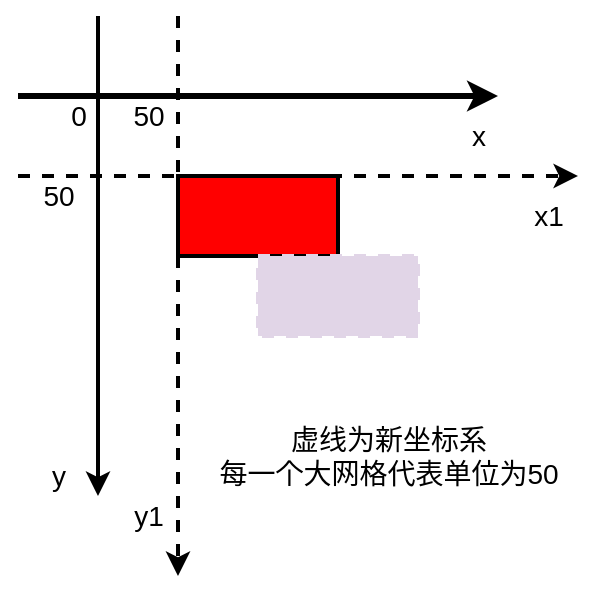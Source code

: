 <mxfile version="13.6.2" type="device"><diagram id="PGa_qlCYg8pmCsjZJtMJ" name="第 1 页"><mxGraphModel dx="1086" dy="806" grid="1" gridSize="10" guides="1" tooltips="1" connect="1" arrows="1" fold="1" page="1" pageScale="1" pageWidth="827" pageHeight="1169" math="0" shadow="0"><root><mxCell id="0"/><mxCell id="1" parent="0"/><mxCell id="mURyflM2bXiE29OncrUb-1" value="" style="endArrow=classic;html=1;strokeWidth=2;" parent="1" edge="1"><mxGeometry width="50" height="50" relative="1" as="geometry"><mxPoint x="80" y="80" as="sourcePoint"/><mxPoint x="80" y="320" as="targetPoint"/></mxGeometry></mxCell><mxCell id="mURyflM2bXiE29OncrUb-2" value="" style="endArrow=classic;html=1;strokeWidth=3;" parent="1" edge="1"><mxGeometry width="50" height="50" relative="1" as="geometry"><mxPoint x="40" y="120" as="sourcePoint"/><mxPoint x="280" y="120" as="targetPoint"/></mxGeometry></mxCell><mxCell id="mURyflM2bXiE29OncrUb-3" value="&lt;font style=&quot;font-size: 14px&quot;&gt;x&lt;/font&gt;" style="text;html=1;align=center;verticalAlign=middle;resizable=0;points=[];autosize=1;" parent="1" vertex="1"><mxGeometry x="260" y="130" width="20" height="20" as="geometry"/></mxCell><mxCell id="mURyflM2bXiE29OncrUb-4" value="&lt;font style=&quot;font-size: 14px&quot;&gt;y&lt;/font&gt;" style="text;html=1;align=center;verticalAlign=middle;resizable=0;points=[];autosize=1;" parent="1" vertex="1"><mxGeometry x="50" y="300" width="20" height="20" as="geometry"/></mxCell><mxCell id="mURyflM2bXiE29OncrUb-5" value="" style="rounded=0;whiteSpace=wrap;html=1;strokeWidth=2;fillColor=#FF0000;" parent="1" vertex="1"><mxGeometry x="120" y="160" width="80" height="40" as="geometry"/></mxCell><mxCell id="mURyflM2bXiE29OncrUb-6" value="" style="endArrow=classic;html=1;strokeWidth=2;dashed=1;" parent="1" edge="1"><mxGeometry width="50" height="50" relative="1" as="geometry"><mxPoint x="120" y="80" as="sourcePoint"/><mxPoint x="120" y="360" as="targetPoint"/></mxGeometry></mxCell><mxCell id="mURyflM2bXiE29OncrUb-7" value="" style="endArrow=classic;html=1;dashed=1;strokeWidth=2;" parent="1" edge="1"><mxGeometry width="50" height="50" relative="1" as="geometry"><mxPoint x="40" y="160" as="sourcePoint"/><mxPoint x="320" y="160" as="targetPoint"/></mxGeometry></mxCell><mxCell id="mURyflM2bXiE29OncrUb-8" value="&lt;font style=&quot;font-size: 14px&quot;&gt;x1&lt;/font&gt;" style="text;html=1;align=center;verticalAlign=middle;resizable=0;points=[];autosize=1;" parent="1" vertex="1"><mxGeometry x="290" y="170" width="30" height="20" as="geometry"/></mxCell><mxCell id="mURyflM2bXiE29OncrUb-9" value="&lt;font style=&quot;font-size: 14px&quot;&gt;y1&lt;/font&gt;" style="text;html=1;align=center;verticalAlign=middle;resizable=0;points=[];autosize=1;" parent="1" vertex="1"><mxGeometry x="90" y="320" width="30" height="20" as="geometry"/></mxCell><mxCell id="mURyflM2bXiE29OncrUb-10" value="" style="rounded=0;whiteSpace=wrap;html=1;dashed=1;strokeWidth=2;strokeColor=#E1D5E7;fillColor=#E1D5E7;" parent="1" vertex="1"><mxGeometry x="160" y="200" width="80" height="40" as="geometry"/></mxCell><mxCell id="mURyflM2bXiE29OncrUb-15" value="&lt;font style=&quot;font-size: 14px&quot;&gt;0&lt;/font&gt;" style="text;html=1;align=center;verticalAlign=middle;resizable=0;points=[];autosize=1;" parent="1" vertex="1"><mxGeometry x="60" y="120" width="20" height="20" as="geometry"/></mxCell><mxCell id="mURyflM2bXiE29OncrUb-16" value="&lt;font style=&quot;font-size: 14px&quot;&gt;虚线为新坐标系&lt;br&gt;每一个大网格代表单位为50&lt;br&gt;&lt;/font&gt;" style="text;html=1;align=center;verticalAlign=middle;resizable=0;points=[];autosize=1;" parent="1" vertex="1"><mxGeometry x="130" y="280" width="190" height="40" as="geometry"/></mxCell><mxCell id="YX-Z8ot5_CYYgM4PyoWb-2" value="&lt;font style=&quot;font-size: 14px&quot;&gt;50&lt;/font&gt;" style="text;html=1;align=center;verticalAlign=middle;resizable=0;points=[];autosize=1;" vertex="1" parent="1"><mxGeometry x="90" y="120" width="30" height="20" as="geometry"/></mxCell><mxCell id="YX-Z8ot5_CYYgM4PyoWb-3" value="&lt;font style=&quot;font-size: 14px&quot;&gt;50&lt;/font&gt;" style="text;html=1;align=center;verticalAlign=middle;resizable=0;points=[];autosize=1;" vertex="1" parent="1"><mxGeometry x="45" y="160" width="30" height="20" as="geometry"/></mxCell></root></mxGraphModel></diagram></mxfile>